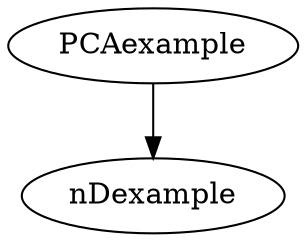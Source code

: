 /* Created by mdot for Matlab */
digraph m2html {
  PCAexample -> nDexample;

  PCAexample [URL="PCAexample.html"];
  nDexample [URL="nDexample.html"];
}